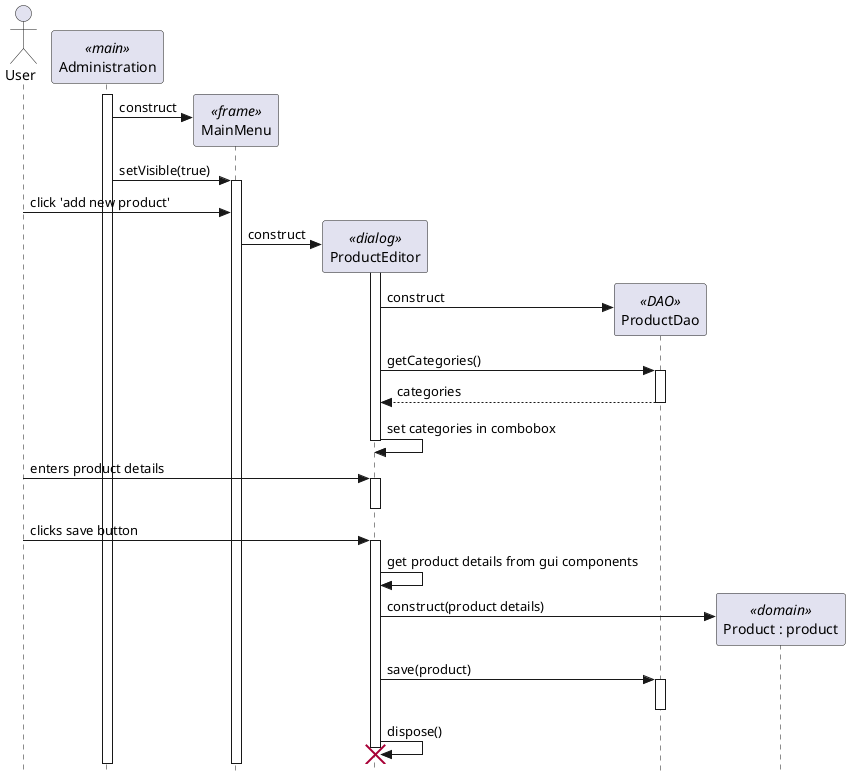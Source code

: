 @startuml
' use strict UML mode
skinparam style strictuml

actor "User" as user

participant "Administration" as main <<main>>
main++

create "MainMenu" as menu <<frame>>
main -> menu : construct
main -> menu++ : setVisible(true)

user -> menu : click 'add new product'

create "ProductEditor" as editor <<dialog>>
menu -> editor : construct

' activate Product editor constructor
editor++

' create a DAO
create "ProductDao" as dao <<DAO>>
editor -> dao : construct 

'getting categories for combobox from dao
editor -> dao++ : getCategories()
return categories
dao--
editor -> editor : set categories in combobox
editor--

' user enters product details and clicks the save product button
user -> editor++ : enters product details
editor--

user -> editor++ : clicks save button
editor -> editor : get product details from gui components

create "Product : product" as product <<domain>>
editor -> product : construct(product details)

' save product
editor -> dao++ : save(product)
dao--

'dispose dialog
editor -> editor : dispose()

destroy editor

@enduml
